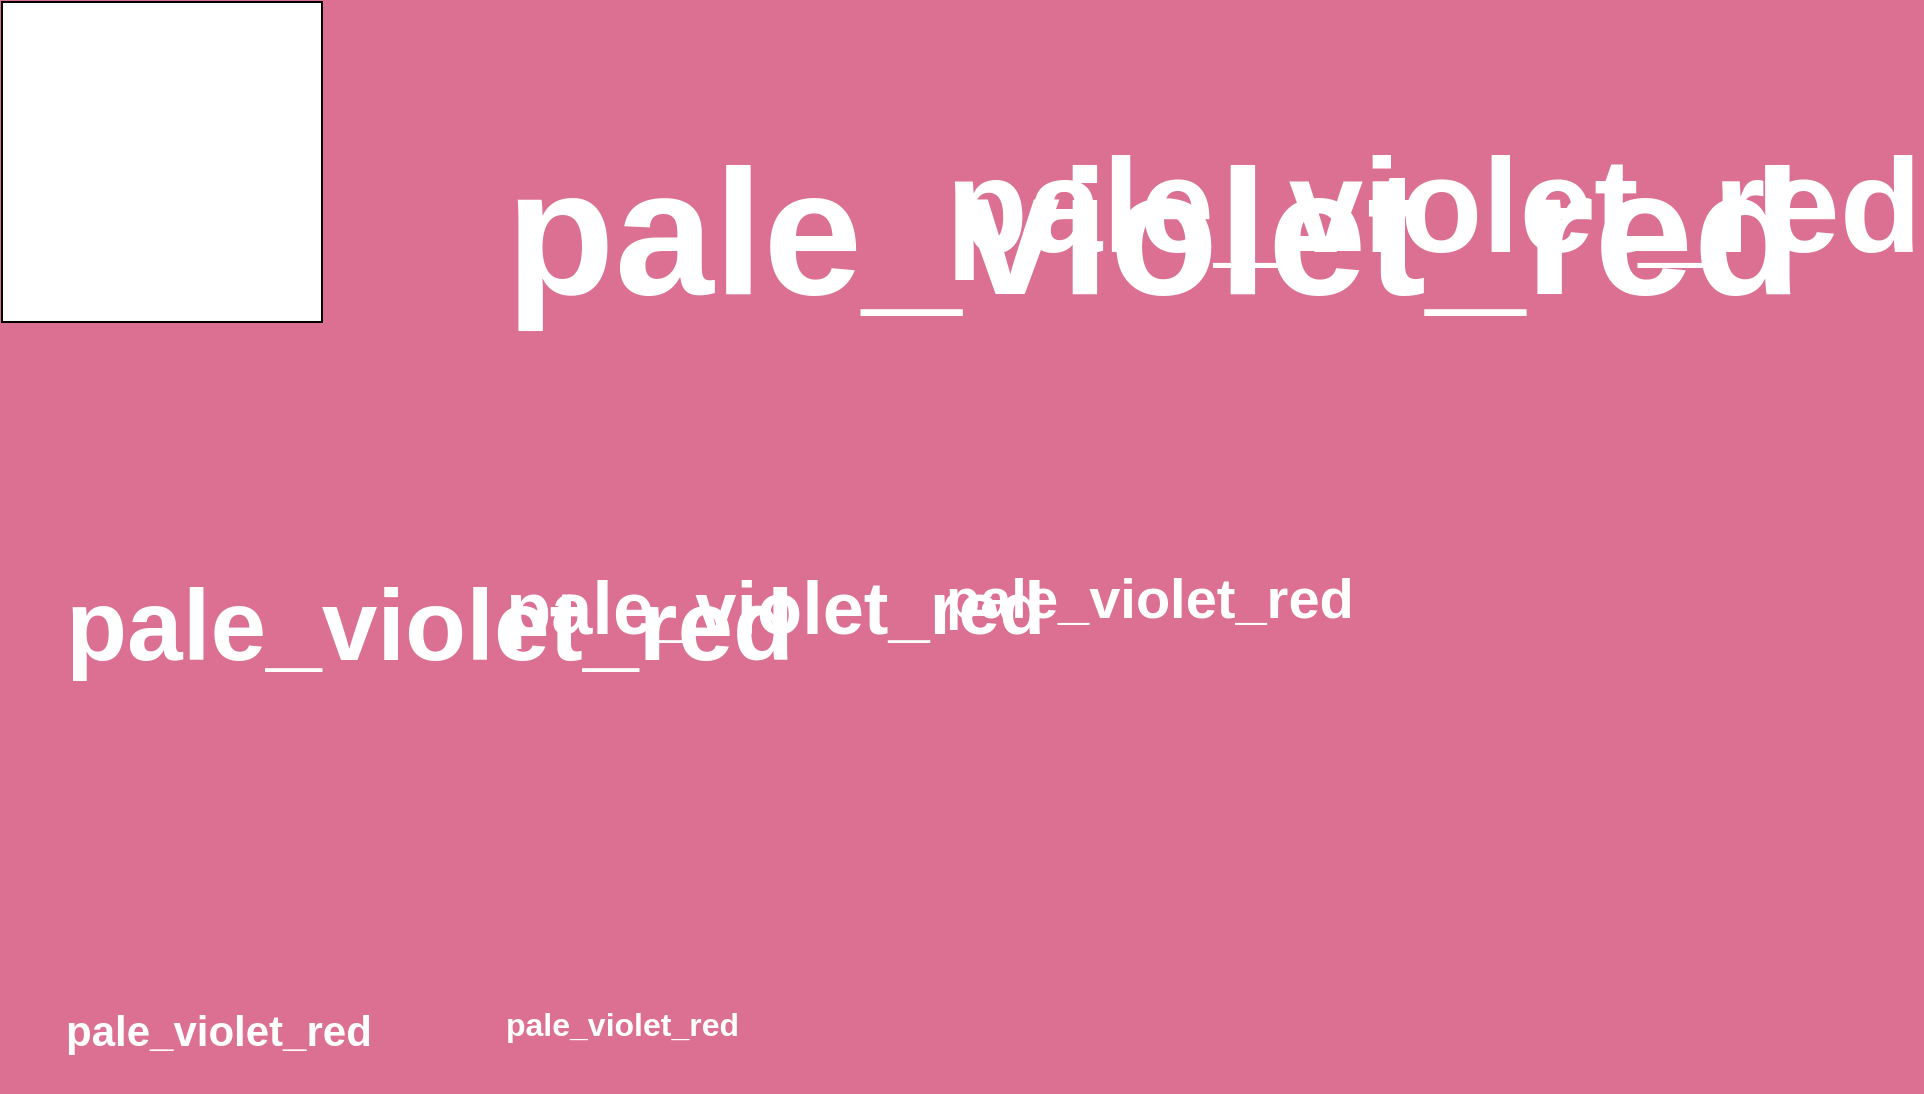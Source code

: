 <mxfile>
  <diagram id="VpZ" name="pale_violet_red">
    <mxGraphModel dx="0" dy="0" background="#DB7093" grid="0" gridSize="10" guides="1" tooltips="1" connect="1" arrows="1" fold="1" page="1" pageScale="1" pageWidth="1169" pageHeight="827" math="0" shadow="0">
      <root>
        <mxCell id="page_root_VpZ" parent="VpZ"/>
        <mxCell id="node_root_VpZ" parent="page_root_VpZ"/>
        <mxCell id="VpZ-2" value="" style="whiteSpace=wrap;html=1;fillColor=#ffffff;strokeColor=#000000;fontColor=#000000" vertex="1" parent="node_root_VpZ">
          <mxGeometry x="30" y="30" width="160" height="160" as="geometry"/>
        </mxCell>
        <mxCell id="VpZ-3" value="pale_violet_red" style="whiteSpace=wrap;html=1;fontColor=#FFFFFF;text;fontSize=89;fontStyle=1;fillColor=none" vertex="1" parent="node_root_VpZ">
          <mxGeometry x="280" y="85" width="100" height="50" as="geometry"/>
        </mxCell>
        <mxCell id="VpZ-4" value="pale_violet_red" style="whiteSpace=wrap;html=1;fontColor=#FFFFFF;text;fontSize=67;fontStyle=1;fillColor=none" vertex="1" parent="node_root_VpZ">
          <mxGeometry x="500" y="85" width="100" height="50" as="geometry"/>
        </mxCell>
        <mxCell id="VpZ-5" value="pale_violet_red" style="whiteSpace=wrap;html=1;fontColor=#FFFFFF;text;fontSize=50;fontStyle=1;fillColor=none" vertex="1" parent="node_root_VpZ">
          <mxGeometry x="60" y="305" width="100" height="50" as="geometry"/>
        </mxCell>
        <mxCell id="VpZ-6" value="pale_violet_red" style="whiteSpace=wrap;html=1;fontColor=#FFFFFF;text;fontSize=37;fontStyle=1;fillColor=none" vertex="1" parent="node_root_VpZ">
          <mxGeometry x="280" y="305" width="100" height="50" as="geometry"/>
        </mxCell>
        <mxCell id="VpZ-7" value="pale_violet_red" style="whiteSpace=wrap;html=1;fontColor=#FFFFFF;text;fontSize=28;fontStyle=1;fillColor=none" vertex="1" parent="node_root_VpZ">
          <mxGeometry x="500" y="305" width="100" height="50" as="geometry"/>
        </mxCell>
        <mxCell id="VpZ-8" value="pale_violet_red" style="whiteSpace=wrap;html=1;fontColor=#FFFFFF;text;fontSize=21;fontStyle=1;fillColor=none" vertex="1" parent="node_root_VpZ">
          <mxGeometry x="60" y="525" width="100" height="50" as="geometry"/>
        </mxCell>
        <mxCell id="VpZ-9" value="pale_violet_red" style="whiteSpace=wrap;html=1;fontColor=#FFFFFF;text;fontSize=16;fontStyle=1;fillColor=none" vertex="1" parent="node_root_VpZ">
          <mxGeometry x="280" y="525" width="100" height="50" as="geometry"/>
        </mxCell>
      </root>
    </mxGraphModel>
  </diagram>
  <diagram id="73o" name="crimson">
    <mxGraphModel dx="0" dy="0" background="#DC143C" grid="0" gridSize="10" guides="1" tooltips="1" connect="1" arrows="1" fold="1" page="1" pageScale="1" pageWidth="1169" pageHeight="827" math="0" shadow="0">
      <root>
        <mxCell id="page_root_73o" parent="73o"/>
        <mxCell id="node_root_73o" parent="page_root_73o"/>
        <mxCell id="73o-2" value="" style="whiteSpace=wrap;html=1;fillColor=#ffffff;strokeColor=#000000;fontColor=#000000" vertex="1" parent="node_root_73o">
          <mxGeometry x="30" y="30" width="160" height="160" as="geometry"/>
        </mxCell>
        <mxCell id="73o-3" value="crimson" style="whiteSpace=wrap;html=1;fontColor=#FFFFFF;text;fontSize=89;fontStyle=1;fillColor=none" vertex="1" parent="node_root_73o">
          <mxGeometry x="280" y="85" width="100" height="50" as="geometry"/>
        </mxCell>
        <mxCell id="73o-4" value="crimson" style="whiteSpace=wrap;html=1;fontColor=#FFFFFF;text;fontSize=67;fontStyle=1;fillColor=none" vertex="1" parent="node_root_73o">
          <mxGeometry x="500" y="85" width="100" height="50" as="geometry"/>
        </mxCell>
        <mxCell id="73o-5" value="crimson" style="whiteSpace=wrap;html=1;fontColor=#FFFFFF;text;fontSize=50;fontStyle=1;fillColor=none" vertex="1" parent="node_root_73o">
          <mxGeometry x="60" y="305" width="100" height="50" as="geometry"/>
        </mxCell>
        <mxCell id="73o-6" value="crimson" style="whiteSpace=wrap;html=1;fontColor=#FFFFFF;text;fontSize=37;fontStyle=1;fillColor=none" vertex="1" parent="node_root_73o">
          <mxGeometry x="280" y="305" width="100" height="50" as="geometry"/>
        </mxCell>
        <mxCell id="73o-7" value="crimson" style="whiteSpace=wrap;html=1;fontColor=#FFFFFF;text;fontSize=28;fontStyle=1;fillColor=none" vertex="1" parent="node_root_73o">
          <mxGeometry x="500" y="305" width="100" height="50" as="geometry"/>
        </mxCell>
        <mxCell id="73o-8" value="crimson" style="whiteSpace=wrap;html=1;fontColor=#FFFFFF;text;fontSize=21;fontStyle=1;fillColor=none" vertex="1" parent="node_root_73o">
          <mxGeometry x="60" y="525" width="100" height="50" as="geometry"/>
        </mxCell>
        <mxCell id="73o-9" value="crimson" style="whiteSpace=wrap;html=1;fontColor=#FFFFFF;text;fontSize=16;fontStyle=1;fillColor=none" vertex="1" parent="node_root_73o">
          <mxGeometry x="280" y="525" width="100" height="50" as="geometry"/>
        </mxCell>
      </root>
    </mxGraphModel>
  </diagram>
  <diagram id="ISa" name="gainsboro">
    <mxGraphModel dx="0" dy="0" background="#DCDCDC" grid="0" gridSize="10" guides="1" tooltips="1" connect="1" arrows="1" fold="1" page="1" pageScale="1" pageWidth="1169" pageHeight="827" math="0" shadow="0">
      <root>
        <mxCell id="page_root_ISa" parent="ISa"/>
        <mxCell id="node_root_ISa" parent="page_root_ISa"/>
        <mxCell id="ISa-2" value="" style="whiteSpace=wrap;html=1;fillColor=#ffffff;strokeColor=#000000;fontColor=#000000" vertex="1" parent="node_root_ISa">
          <mxGeometry x="30" y="30" width="160" height="160" as="geometry"/>
        </mxCell>
        <mxCell id="ISa-3" value="gainsboro" style="whiteSpace=wrap;html=1;fontColor=#1F2D3D;text;fontSize=89;fontStyle=1;fillColor=none" vertex="1" parent="node_root_ISa">
          <mxGeometry x="280" y="85" width="100" height="50" as="geometry"/>
        </mxCell>
        <mxCell id="ISa-4" value="gainsboro" style="whiteSpace=wrap;html=1;fontColor=#1F2D3D;text;fontSize=67;fontStyle=1;fillColor=none" vertex="1" parent="node_root_ISa">
          <mxGeometry x="500" y="85" width="100" height="50" as="geometry"/>
        </mxCell>
        <mxCell id="ISa-5" value="gainsboro" style="whiteSpace=wrap;html=1;fontColor=#1F2D3D;text;fontSize=50;fontStyle=1;fillColor=none" vertex="1" parent="node_root_ISa">
          <mxGeometry x="60" y="305" width="100" height="50" as="geometry"/>
        </mxCell>
        <mxCell id="ISa-6" value="gainsboro" style="whiteSpace=wrap;html=1;fontColor=#1F2D3D;text;fontSize=37;fontStyle=1;fillColor=none" vertex="1" parent="node_root_ISa">
          <mxGeometry x="280" y="305" width="100" height="50" as="geometry"/>
        </mxCell>
        <mxCell id="ISa-7" value="gainsboro" style="whiteSpace=wrap;html=1;fontColor=#1F2D3D;text;fontSize=28;fontStyle=1;fillColor=none" vertex="1" parent="node_root_ISa">
          <mxGeometry x="500" y="305" width="100" height="50" as="geometry"/>
        </mxCell>
        <mxCell id="ISa-8" value="gainsboro" style="whiteSpace=wrap;html=1;fontColor=#1F2D3D;text;fontSize=21;fontStyle=1;fillColor=none" vertex="1" parent="node_root_ISa">
          <mxGeometry x="60" y="525" width="100" height="50" as="geometry"/>
        </mxCell>
        <mxCell id="ISa-9" value="gainsboro" style="whiteSpace=wrap;html=1;fontColor=#1F2D3D;text;fontSize=16;fontStyle=1;fillColor=none" vertex="1" parent="node_root_ISa">
          <mxGeometry x="280" y="525" width="100" height="50" as="geometry"/>
        </mxCell>
      </root>
    </mxGraphModel>
  </diagram>
  <diagram id="BTC" name="plum">
    <mxGraphModel dx="0" dy="0" background="#DDA0DD" grid="0" gridSize="10" guides="1" tooltips="1" connect="1" arrows="1" fold="1" page="1" pageScale="1" pageWidth="1169" pageHeight="827" math="0" shadow="0">
      <root>
        <mxCell id="page_root_BTC" parent="BTC"/>
        <mxCell id="node_root_BTC" parent="page_root_BTC"/>
        <mxCell id="BTC-2" value="" style="whiteSpace=wrap;html=1;fillColor=#ffffff;strokeColor=#000000;fontColor=#000000" vertex="1" parent="node_root_BTC">
          <mxGeometry x="30" y="30" width="160" height="160" as="geometry"/>
        </mxCell>
        <mxCell id="BTC-3" value="plum" style="whiteSpace=wrap;html=1;fontColor=#1F2D3D;text;fontSize=89;fontStyle=1;fillColor=none" vertex="1" parent="node_root_BTC">
          <mxGeometry x="280" y="85" width="100" height="50" as="geometry"/>
        </mxCell>
        <mxCell id="BTC-4" value="plum" style="whiteSpace=wrap;html=1;fontColor=#1F2D3D;text;fontSize=67;fontStyle=1;fillColor=none" vertex="1" parent="node_root_BTC">
          <mxGeometry x="500" y="85" width="100" height="50" as="geometry"/>
        </mxCell>
        <mxCell id="BTC-5" value="plum" style="whiteSpace=wrap;html=1;fontColor=#1F2D3D;text;fontSize=50;fontStyle=1;fillColor=none" vertex="1" parent="node_root_BTC">
          <mxGeometry x="60" y="305" width="100" height="50" as="geometry"/>
        </mxCell>
        <mxCell id="BTC-6" value="plum" style="whiteSpace=wrap;html=1;fontColor=#1F2D3D;text;fontSize=37;fontStyle=1;fillColor=none" vertex="1" parent="node_root_BTC">
          <mxGeometry x="280" y="305" width="100" height="50" as="geometry"/>
        </mxCell>
        <mxCell id="BTC-7" value="plum" style="whiteSpace=wrap;html=1;fontColor=#1F2D3D;text;fontSize=28;fontStyle=1;fillColor=none" vertex="1" parent="node_root_BTC">
          <mxGeometry x="500" y="305" width="100" height="50" as="geometry"/>
        </mxCell>
        <mxCell id="BTC-8" value="plum" style="whiteSpace=wrap;html=1;fontColor=#1F2D3D;text;fontSize=21;fontStyle=1;fillColor=none" vertex="1" parent="node_root_BTC">
          <mxGeometry x="60" y="525" width="100" height="50" as="geometry"/>
        </mxCell>
        <mxCell id="BTC-9" value="plum" style="whiteSpace=wrap;html=1;fontColor=#1F2D3D;text;fontSize=16;fontStyle=1;fillColor=none" vertex="1" parent="node_root_BTC">
          <mxGeometry x="280" y="525" width="100" height="50" as="geometry"/>
        </mxCell>
      </root>
    </mxGraphModel>
  </diagram>
  <diagram id="bCZ" name="burly_wood">
    <mxGraphModel dx="0" dy="0" background="#DEB887" grid="0" gridSize="10" guides="1" tooltips="1" connect="1" arrows="1" fold="1" page="1" pageScale="1" pageWidth="1169" pageHeight="827" math="0" shadow="0">
      <root>
        <mxCell id="page_root_bCZ" parent="bCZ"/>
        <mxCell id="node_root_bCZ" parent="page_root_bCZ"/>
        <mxCell id="bCZ-2" value="" style="whiteSpace=wrap;html=1;fillColor=#ffffff;strokeColor=#000000;fontColor=#000000" vertex="1" parent="node_root_bCZ">
          <mxGeometry x="30" y="30" width="160" height="160" as="geometry"/>
        </mxCell>
        <mxCell id="bCZ-3" value="burly_wood" style="whiteSpace=wrap;html=1;fontColor=#1F2D3D;text;fontSize=89;fontStyle=1;fillColor=none" vertex="1" parent="node_root_bCZ">
          <mxGeometry x="280" y="85" width="100" height="50" as="geometry"/>
        </mxCell>
        <mxCell id="bCZ-4" value="burly_wood" style="whiteSpace=wrap;html=1;fontColor=#1F2D3D;text;fontSize=67;fontStyle=1;fillColor=none" vertex="1" parent="node_root_bCZ">
          <mxGeometry x="500" y="85" width="100" height="50" as="geometry"/>
        </mxCell>
        <mxCell id="bCZ-5" value="burly_wood" style="whiteSpace=wrap;html=1;fontColor=#1F2D3D;text;fontSize=50;fontStyle=1;fillColor=none" vertex="1" parent="node_root_bCZ">
          <mxGeometry x="60" y="305" width="100" height="50" as="geometry"/>
        </mxCell>
        <mxCell id="bCZ-6" value="burly_wood" style="whiteSpace=wrap;html=1;fontColor=#1F2D3D;text;fontSize=37;fontStyle=1;fillColor=none" vertex="1" parent="node_root_bCZ">
          <mxGeometry x="280" y="305" width="100" height="50" as="geometry"/>
        </mxCell>
        <mxCell id="bCZ-7" value="burly_wood" style="whiteSpace=wrap;html=1;fontColor=#1F2D3D;text;fontSize=28;fontStyle=1;fillColor=none" vertex="1" parent="node_root_bCZ">
          <mxGeometry x="500" y="305" width="100" height="50" as="geometry"/>
        </mxCell>
        <mxCell id="bCZ-8" value="burly_wood" style="whiteSpace=wrap;html=1;fontColor=#1F2D3D;text;fontSize=21;fontStyle=1;fillColor=none" vertex="1" parent="node_root_bCZ">
          <mxGeometry x="60" y="525" width="100" height="50" as="geometry"/>
        </mxCell>
        <mxCell id="bCZ-9" value="burly_wood" style="whiteSpace=wrap;html=1;fontColor=#1F2D3D;text;fontSize=16;fontStyle=1;fillColor=none" vertex="1" parent="node_root_bCZ">
          <mxGeometry x="280" y="525" width="100" height="50" as="geometry"/>
        </mxCell>
      </root>
    </mxGraphModel>
  </diagram>
  <diagram id="N6V" name="light_cyan">
    <mxGraphModel dx="0" dy="0" background="#E0FFFF" grid="0" gridSize="10" guides="1" tooltips="1" connect="1" arrows="1" fold="1" page="1" pageScale="1" pageWidth="1169" pageHeight="827" math="0" shadow="0">
      <root>
        <mxCell id="page_root_N6V" parent="N6V"/>
        <mxCell id="node_root_N6V" parent="page_root_N6V"/>
        <mxCell id="N6V-2" value="" style="whiteSpace=wrap;html=1;fillColor=#ffffff;strokeColor=#000000;fontColor=#000000" vertex="1" parent="node_root_N6V">
          <mxGeometry x="30" y="30" width="160" height="160" as="geometry"/>
        </mxCell>
        <mxCell id="N6V-3" value="light_cyan" style="whiteSpace=wrap;html=1;fontColor=#1F2D3D;text;fontSize=89;fontStyle=1;fillColor=none" vertex="1" parent="node_root_N6V">
          <mxGeometry x="280" y="85" width="100" height="50" as="geometry"/>
        </mxCell>
        <mxCell id="N6V-4" value="light_cyan" style="whiteSpace=wrap;html=1;fontColor=#1F2D3D;text;fontSize=67;fontStyle=1;fillColor=none" vertex="1" parent="node_root_N6V">
          <mxGeometry x="500" y="85" width="100" height="50" as="geometry"/>
        </mxCell>
        <mxCell id="N6V-5" value="light_cyan" style="whiteSpace=wrap;html=1;fontColor=#1F2D3D;text;fontSize=50;fontStyle=1;fillColor=none" vertex="1" parent="node_root_N6V">
          <mxGeometry x="60" y="305" width="100" height="50" as="geometry"/>
        </mxCell>
        <mxCell id="N6V-6" value="light_cyan" style="whiteSpace=wrap;html=1;fontColor=#1F2D3D;text;fontSize=37;fontStyle=1;fillColor=none" vertex="1" parent="node_root_N6V">
          <mxGeometry x="280" y="305" width="100" height="50" as="geometry"/>
        </mxCell>
        <mxCell id="N6V-7" value="light_cyan" style="whiteSpace=wrap;html=1;fontColor=#1F2D3D;text;fontSize=28;fontStyle=1;fillColor=none" vertex="1" parent="node_root_N6V">
          <mxGeometry x="500" y="305" width="100" height="50" as="geometry"/>
        </mxCell>
        <mxCell id="N6V-8" value="light_cyan" style="whiteSpace=wrap;html=1;fontColor=#1F2D3D;text;fontSize=21;fontStyle=1;fillColor=none" vertex="1" parent="node_root_N6V">
          <mxGeometry x="60" y="525" width="100" height="50" as="geometry"/>
        </mxCell>
        <mxCell id="N6V-9" value="light_cyan" style="whiteSpace=wrap;html=1;fontColor=#1F2D3D;text;fontSize=16;fontStyle=1;fillColor=none" vertex="1" parent="node_root_N6V">
          <mxGeometry x="280" y="525" width="100" height="50" as="geometry"/>
        </mxCell>
      </root>
    </mxGraphModel>
  </diagram>
  <diagram id="ARV" name="lavender">
    <mxGraphModel dx="0" dy="0" background="#E6E6FA" grid="0" gridSize="10" guides="1" tooltips="1" connect="1" arrows="1" fold="1" page="1" pageScale="1" pageWidth="1169" pageHeight="827" math="0" shadow="0">
      <root>
        <mxCell id="page_root_ARV" parent="ARV"/>
        <mxCell id="node_root_ARV" parent="page_root_ARV"/>
        <mxCell id="ARV-2" value="" style="whiteSpace=wrap;html=1;fillColor=#ffffff;strokeColor=#000000;fontColor=#000000" vertex="1" parent="node_root_ARV">
          <mxGeometry x="30" y="30" width="160" height="160" as="geometry"/>
        </mxCell>
        <mxCell id="ARV-3" value="lavender" style="whiteSpace=wrap;html=1;fontColor=#1F2D3D;text;fontSize=89;fontStyle=1;fillColor=none" vertex="1" parent="node_root_ARV">
          <mxGeometry x="280" y="85" width="100" height="50" as="geometry"/>
        </mxCell>
        <mxCell id="ARV-4" value="lavender" style="whiteSpace=wrap;html=1;fontColor=#1F2D3D;text;fontSize=67;fontStyle=1;fillColor=none" vertex="1" parent="node_root_ARV">
          <mxGeometry x="500" y="85" width="100" height="50" as="geometry"/>
        </mxCell>
        <mxCell id="ARV-5" value="lavender" style="whiteSpace=wrap;html=1;fontColor=#1F2D3D;text;fontSize=50;fontStyle=1;fillColor=none" vertex="1" parent="node_root_ARV">
          <mxGeometry x="60" y="305" width="100" height="50" as="geometry"/>
        </mxCell>
        <mxCell id="ARV-6" value="lavender" style="whiteSpace=wrap;html=1;fontColor=#1F2D3D;text;fontSize=37;fontStyle=1;fillColor=none" vertex="1" parent="node_root_ARV">
          <mxGeometry x="280" y="305" width="100" height="50" as="geometry"/>
        </mxCell>
        <mxCell id="ARV-7" value="lavender" style="whiteSpace=wrap;html=1;fontColor=#1F2D3D;text;fontSize=28;fontStyle=1;fillColor=none" vertex="1" parent="node_root_ARV">
          <mxGeometry x="500" y="305" width="100" height="50" as="geometry"/>
        </mxCell>
        <mxCell id="ARV-8" value="lavender" style="whiteSpace=wrap;html=1;fontColor=#1F2D3D;text;fontSize=21;fontStyle=1;fillColor=none" vertex="1" parent="node_root_ARV">
          <mxGeometry x="60" y="525" width="100" height="50" as="geometry"/>
        </mxCell>
        <mxCell id="ARV-9" value="lavender" style="whiteSpace=wrap;html=1;fontColor=#1F2D3D;text;fontSize=16;fontStyle=1;fillColor=none" vertex="1" parent="node_root_ARV">
          <mxGeometry x="280" y="525" width="100" height="50" as="geometry"/>
        </mxCell>
      </root>
    </mxGraphModel>
  </diagram>
  <diagram id="mU5" name="dark_salmon">
    <mxGraphModel dx="0" dy="0" background="#E9967A" grid="0" gridSize="10" guides="1" tooltips="1" connect="1" arrows="1" fold="1" page="1" pageScale="1" pageWidth="1169" pageHeight="827" math="0" shadow="0">
      <root>
        <mxCell id="page_root_mU5" parent="mU5"/>
        <mxCell id="node_root_mU5" parent="page_root_mU5"/>
        <mxCell id="mU5-2" value="" style="whiteSpace=wrap;html=1;fillColor=#ffffff;strokeColor=#000000;fontColor=#000000" vertex="1" parent="node_root_mU5">
          <mxGeometry x="30" y="30" width="160" height="160" as="geometry"/>
        </mxCell>
        <mxCell id="mU5-3" value="dark_salmon" style="whiteSpace=wrap;html=1;fontColor=#1F2D3D;text;fontSize=89;fontStyle=1;fillColor=none" vertex="1" parent="node_root_mU5">
          <mxGeometry x="280" y="85" width="100" height="50" as="geometry"/>
        </mxCell>
        <mxCell id="mU5-4" value="dark_salmon" style="whiteSpace=wrap;html=1;fontColor=#1F2D3D;text;fontSize=67;fontStyle=1;fillColor=none" vertex="1" parent="node_root_mU5">
          <mxGeometry x="500" y="85" width="100" height="50" as="geometry"/>
        </mxCell>
        <mxCell id="mU5-5" value="dark_salmon" style="whiteSpace=wrap;html=1;fontColor=#1F2D3D;text;fontSize=50;fontStyle=1;fillColor=none" vertex="1" parent="node_root_mU5">
          <mxGeometry x="60" y="305" width="100" height="50" as="geometry"/>
        </mxCell>
        <mxCell id="mU5-6" value="dark_salmon" style="whiteSpace=wrap;html=1;fontColor=#1F2D3D;text;fontSize=37;fontStyle=1;fillColor=none" vertex="1" parent="node_root_mU5">
          <mxGeometry x="280" y="305" width="100" height="50" as="geometry"/>
        </mxCell>
        <mxCell id="mU5-7" value="dark_salmon" style="whiteSpace=wrap;html=1;fontColor=#1F2D3D;text;fontSize=28;fontStyle=1;fillColor=none" vertex="1" parent="node_root_mU5">
          <mxGeometry x="500" y="305" width="100" height="50" as="geometry"/>
        </mxCell>
        <mxCell id="mU5-8" value="dark_salmon" style="whiteSpace=wrap;html=1;fontColor=#1F2D3D;text;fontSize=21;fontStyle=1;fillColor=none" vertex="1" parent="node_root_mU5">
          <mxGeometry x="60" y="525" width="100" height="50" as="geometry"/>
        </mxCell>
        <mxCell id="mU5-9" value="dark_salmon" style="whiteSpace=wrap;html=1;fontColor=#1F2D3D;text;fontSize=16;fontStyle=1;fillColor=none" vertex="1" parent="node_root_mU5">
          <mxGeometry x="280" y="525" width="100" height="50" as="geometry"/>
        </mxCell>
      </root>
    </mxGraphModel>
  </diagram>
  <diagram id="WCs" name="violet">
    <mxGraphModel dx="0" dy="0" background="#EE82EE" grid="0" gridSize="10" guides="1" tooltips="1" connect="1" arrows="1" fold="1" page="1" pageScale="1" pageWidth="1169" pageHeight="827" math="0" shadow="0">
      <root>
        <mxCell id="page_root_WCs" parent="WCs"/>
        <mxCell id="node_root_WCs" parent="page_root_WCs"/>
        <mxCell id="WCs-2" value="" style="whiteSpace=wrap;html=1;fillColor=#ffffff;strokeColor=#000000;fontColor=#000000" vertex="1" parent="node_root_WCs">
          <mxGeometry x="30" y="30" width="160" height="160" as="geometry"/>
        </mxCell>
        <mxCell id="WCs-3" value="violet" style="whiteSpace=wrap;html=1;fontColor=#1F2D3D;text;fontSize=89;fontStyle=1;fillColor=none" vertex="1" parent="node_root_WCs">
          <mxGeometry x="280" y="85" width="100" height="50" as="geometry"/>
        </mxCell>
        <mxCell id="WCs-4" value="violet" style="whiteSpace=wrap;html=1;fontColor=#1F2D3D;text;fontSize=67;fontStyle=1;fillColor=none" vertex="1" parent="node_root_WCs">
          <mxGeometry x="500" y="85" width="100" height="50" as="geometry"/>
        </mxCell>
        <mxCell id="WCs-5" value="violet" style="whiteSpace=wrap;html=1;fontColor=#1F2D3D;text;fontSize=50;fontStyle=1;fillColor=none" vertex="1" parent="node_root_WCs">
          <mxGeometry x="60" y="305" width="100" height="50" as="geometry"/>
        </mxCell>
        <mxCell id="WCs-6" value="violet" style="whiteSpace=wrap;html=1;fontColor=#1F2D3D;text;fontSize=37;fontStyle=1;fillColor=none" vertex="1" parent="node_root_WCs">
          <mxGeometry x="280" y="305" width="100" height="50" as="geometry"/>
        </mxCell>
        <mxCell id="WCs-7" value="violet" style="whiteSpace=wrap;html=1;fontColor=#1F2D3D;text;fontSize=28;fontStyle=1;fillColor=none" vertex="1" parent="node_root_WCs">
          <mxGeometry x="500" y="305" width="100" height="50" as="geometry"/>
        </mxCell>
        <mxCell id="WCs-8" value="violet" style="whiteSpace=wrap;html=1;fontColor=#1F2D3D;text;fontSize=21;fontStyle=1;fillColor=none" vertex="1" parent="node_root_WCs">
          <mxGeometry x="60" y="525" width="100" height="50" as="geometry"/>
        </mxCell>
        <mxCell id="WCs-9" value="violet" style="whiteSpace=wrap;html=1;fontColor=#1F2D3D;text;fontSize=16;fontStyle=1;fillColor=none" vertex="1" parent="node_root_WCs">
          <mxGeometry x="280" y="525" width="100" height="50" as="geometry"/>
        </mxCell>
      </root>
    </mxGraphModel>
  </diagram>
  <diagram id="ihw" name="pale_golden_rod">
    <mxGraphModel dx="0" dy="0" background="#EEE8AA" grid="0" gridSize="10" guides="1" tooltips="1" connect="1" arrows="1" fold="1" page="1" pageScale="1" pageWidth="1169" pageHeight="827" math="0" shadow="0">
      <root>
        <mxCell id="page_root_ihw" parent="ihw"/>
        <mxCell id="node_root_ihw" parent="page_root_ihw"/>
        <mxCell id="ihw-2" value="" style="whiteSpace=wrap;html=1;fillColor=#ffffff;strokeColor=#000000;fontColor=#000000" vertex="1" parent="node_root_ihw">
          <mxGeometry x="30" y="30" width="160" height="160" as="geometry"/>
        </mxCell>
        <mxCell id="ihw-3" value="pale_golden_rod" style="whiteSpace=wrap;html=1;fontColor=#1F2D3D;text;fontSize=89;fontStyle=1;fillColor=none" vertex="1" parent="node_root_ihw">
          <mxGeometry x="280" y="85" width="100" height="50" as="geometry"/>
        </mxCell>
        <mxCell id="ihw-4" value="pale_golden_rod" style="whiteSpace=wrap;html=1;fontColor=#1F2D3D;text;fontSize=67;fontStyle=1;fillColor=none" vertex="1" parent="node_root_ihw">
          <mxGeometry x="500" y="85" width="100" height="50" as="geometry"/>
        </mxCell>
        <mxCell id="ihw-5" value="pale_golden_rod" style="whiteSpace=wrap;html=1;fontColor=#1F2D3D;text;fontSize=50;fontStyle=1;fillColor=none" vertex="1" parent="node_root_ihw">
          <mxGeometry x="60" y="305" width="100" height="50" as="geometry"/>
        </mxCell>
        <mxCell id="ihw-6" value="pale_golden_rod" style="whiteSpace=wrap;html=1;fontColor=#1F2D3D;text;fontSize=37;fontStyle=1;fillColor=none" vertex="1" parent="node_root_ihw">
          <mxGeometry x="280" y="305" width="100" height="50" as="geometry"/>
        </mxCell>
        <mxCell id="ihw-7" value="pale_golden_rod" style="whiteSpace=wrap;html=1;fontColor=#1F2D3D;text;fontSize=28;fontStyle=1;fillColor=none" vertex="1" parent="node_root_ihw">
          <mxGeometry x="500" y="305" width="100" height="50" as="geometry"/>
        </mxCell>
        <mxCell id="ihw-8" value="pale_golden_rod" style="whiteSpace=wrap;html=1;fontColor=#1F2D3D;text;fontSize=21;fontStyle=1;fillColor=none" vertex="1" parent="node_root_ihw">
          <mxGeometry x="60" y="525" width="100" height="50" as="geometry"/>
        </mxCell>
        <mxCell id="ihw-9" value="pale_golden_rod" style="whiteSpace=wrap;html=1;fontColor=#1F2D3D;text;fontSize=16;fontStyle=1;fillColor=none" vertex="1" parent="node_root_ihw">
          <mxGeometry x="280" y="525" width="100" height="50" as="geometry"/>
        </mxCell>
      </root>
    </mxGraphModel>
  </diagram>
  <diagram id="19H" name="light_coral">
    <mxGraphModel dx="0" dy="0" background="#F08080" grid="0" gridSize="10" guides="1" tooltips="1" connect="1" arrows="1" fold="1" page="1" pageScale="1" pageWidth="1169" pageHeight="827" math="0" shadow="0">
      <root>
        <mxCell id="page_root_19H" parent="19H"/>
        <mxCell id="node_root_19H" parent="page_root_19H"/>
        <mxCell id="19H-2" value="" style="whiteSpace=wrap;html=1;fillColor=#ffffff;strokeColor=#000000;fontColor=#000000" vertex="1" parent="node_root_19H">
          <mxGeometry x="30" y="30" width="160" height="160" as="geometry"/>
        </mxCell>
        <mxCell id="19H-3" value="light_coral" style="whiteSpace=wrap;html=1;fontColor=#1F2D3D;text;fontSize=89;fontStyle=1;fillColor=none" vertex="1" parent="node_root_19H">
          <mxGeometry x="280" y="85" width="100" height="50" as="geometry"/>
        </mxCell>
        <mxCell id="19H-4" value="light_coral" style="whiteSpace=wrap;html=1;fontColor=#1F2D3D;text;fontSize=67;fontStyle=1;fillColor=none" vertex="1" parent="node_root_19H">
          <mxGeometry x="500" y="85" width="100" height="50" as="geometry"/>
        </mxCell>
        <mxCell id="19H-5" value="light_coral" style="whiteSpace=wrap;html=1;fontColor=#1F2D3D;text;fontSize=50;fontStyle=1;fillColor=none" vertex="1" parent="node_root_19H">
          <mxGeometry x="60" y="305" width="100" height="50" as="geometry"/>
        </mxCell>
        <mxCell id="19H-6" value="light_coral" style="whiteSpace=wrap;html=1;fontColor=#1F2D3D;text;fontSize=37;fontStyle=1;fillColor=none" vertex="1" parent="node_root_19H">
          <mxGeometry x="280" y="305" width="100" height="50" as="geometry"/>
        </mxCell>
        <mxCell id="19H-7" value="light_coral" style="whiteSpace=wrap;html=1;fontColor=#1F2D3D;text;fontSize=28;fontStyle=1;fillColor=none" vertex="1" parent="node_root_19H">
          <mxGeometry x="500" y="305" width="100" height="50" as="geometry"/>
        </mxCell>
        <mxCell id="19H-8" value="light_coral" style="whiteSpace=wrap;html=1;fontColor=#1F2D3D;text;fontSize=21;fontStyle=1;fillColor=none" vertex="1" parent="node_root_19H">
          <mxGeometry x="60" y="525" width="100" height="50" as="geometry"/>
        </mxCell>
        <mxCell id="19H-9" value="light_coral" style="whiteSpace=wrap;html=1;fontColor=#1F2D3D;text;fontSize=16;fontStyle=1;fillColor=none" vertex="1" parent="node_root_19H">
          <mxGeometry x="280" y="525" width="100" height="50" as="geometry"/>
        </mxCell>
      </root>
    </mxGraphModel>
  </diagram>
  <diagram id="dpF" name="khaki">
    <mxGraphModel dx="0" dy="0" background="#F0E68C" grid="0" gridSize="10" guides="1" tooltips="1" connect="1" arrows="1" fold="1" page="1" pageScale="1" pageWidth="1169" pageHeight="827" math="0" shadow="0">
      <root>
        <mxCell id="page_root_dpF" parent="dpF"/>
        <mxCell id="node_root_dpF" parent="page_root_dpF"/>
        <mxCell id="dpF-2" value="" style="whiteSpace=wrap;html=1;fillColor=#ffffff;strokeColor=#000000;fontColor=#000000" vertex="1" parent="node_root_dpF">
          <mxGeometry x="30" y="30" width="160" height="160" as="geometry"/>
        </mxCell>
        <mxCell id="dpF-3" value="khaki" style="whiteSpace=wrap;html=1;fontColor=#1F2D3D;text;fontSize=89;fontStyle=1;fillColor=none" vertex="1" parent="node_root_dpF">
          <mxGeometry x="280" y="85" width="100" height="50" as="geometry"/>
        </mxCell>
        <mxCell id="dpF-4" value="khaki" style="whiteSpace=wrap;html=1;fontColor=#1F2D3D;text;fontSize=67;fontStyle=1;fillColor=none" vertex="1" parent="node_root_dpF">
          <mxGeometry x="500" y="85" width="100" height="50" as="geometry"/>
        </mxCell>
        <mxCell id="dpF-5" value="khaki" style="whiteSpace=wrap;html=1;fontColor=#1F2D3D;text;fontSize=50;fontStyle=1;fillColor=none" vertex="1" parent="node_root_dpF">
          <mxGeometry x="60" y="305" width="100" height="50" as="geometry"/>
        </mxCell>
        <mxCell id="dpF-6" value="khaki" style="whiteSpace=wrap;html=1;fontColor=#1F2D3D;text;fontSize=37;fontStyle=1;fillColor=none" vertex="1" parent="node_root_dpF">
          <mxGeometry x="280" y="305" width="100" height="50" as="geometry"/>
        </mxCell>
        <mxCell id="dpF-7" value="khaki" style="whiteSpace=wrap;html=1;fontColor=#1F2D3D;text;fontSize=28;fontStyle=1;fillColor=none" vertex="1" parent="node_root_dpF">
          <mxGeometry x="500" y="305" width="100" height="50" as="geometry"/>
        </mxCell>
        <mxCell id="dpF-8" value="khaki" style="whiteSpace=wrap;html=1;fontColor=#1F2D3D;text;fontSize=21;fontStyle=1;fillColor=none" vertex="1" parent="node_root_dpF">
          <mxGeometry x="60" y="525" width="100" height="50" as="geometry"/>
        </mxCell>
        <mxCell id="dpF-9" value="khaki" style="whiteSpace=wrap;html=1;fontColor=#1F2D3D;text;fontSize=16;fontStyle=1;fillColor=none" vertex="1" parent="node_root_dpF">
          <mxGeometry x="280" y="525" width="100" height="50" as="geometry"/>
        </mxCell>
      </root>
    </mxGraphModel>
  </diagram>
  <diagram id="RXy" name="alice_blue">
    <mxGraphModel dx="0" dy="0" background="#F0F8FF" grid="0" gridSize="10" guides="1" tooltips="1" connect="1" arrows="1" fold="1" page="1" pageScale="1" pageWidth="1169" pageHeight="827" math="0" shadow="0">
      <root>
        <mxCell id="page_root_RXy" parent="RXy"/>
        <mxCell id="node_root_RXy" parent="page_root_RXy"/>
        <mxCell id="RXy-2" value="" style="whiteSpace=wrap;html=1;fillColor=#ffffff;strokeColor=#000000;fontColor=#000000" vertex="1" parent="node_root_RXy">
          <mxGeometry x="30" y="30" width="160" height="160" as="geometry"/>
        </mxCell>
        <mxCell id="RXy-3" value="alice_blue" style="whiteSpace=wrap;html=1;fontColor=#1F2D3D;text;fontSize=89;fontStyle=1;fillColor=none" vertex="1" parent="node_root_RXy">
          <mxGeometry x="280" y="85" width="100" height="50" as="geometry"/>
        </mxCell>
        <mxCell id="RXy-4" value="alice_blue" style="whiteSpace=wrap;html=1;fontColor=#1F2D3D;text;fontSize=67;fontStyle=1;fillColor=none" vertex="1" parent="node_root_RXy">
          <mxGeometry x="500" y="85" width="100" height="50" as="geometry"/>
        </mxCell>
        <mxCell id="RXy-5" value="alice_blue" style="whiteSpace=wrap;html=1;fontColor=#1F2D3D;text;fontSize=50;fontStyle=1;fillColor=none" vertex="1" parent="node_root_RXy">
          <mxGeometry x="60" y="305" width="100" height="50" as="geometry"/>
        </mxCell>
        <mxCell id="RXy-6" value="alice_blue" style="whiteSpace=wrap;html=1;fontColor=#1F2D3D;text;fontSize=37;fontStyle=1;fillColor=none" vertex="1" parent="node_root_RXy">
          <mxGeometry x="280" y="305" width="100" height="50" as="geometry"/>
        </mxCell>
        <mxCell id="RXy-7" value="alice_blue" style="whiteSpace=wrap;html=1;fontColor=#1F2D3D;text;fontSize=28;fontStyle=1;fillColor=none" vertex="1" parent="node_root_RXy">
          <mxGeometry x="500" y="305" width="100" height="50" as="geometry"/>
        </mxCell>
        <mxCell id="RXy-8" value="alice_blue" style="whiteSpace=wrap;html=1;fontColor=#1F2D3D;text;fontSize=21;fontStyle=1;fillColor=none" vertex="1" parent="node_root_RXy">
          <mxGeometry x="60" y="525" width="100" height="50" as="geometry"/>
        </mxCell>
        <mxCell id="RXy-9" value="alice_blue" style="whiteSpace=wrap;html=1;fontColor=#1F2D3D;text;fontSize=16;fontStyle=1;fillColor=none" vertex="1" parent="node_root_RXy">
          <mxGeometry x="280" y="525" width="100" height="50" as="geometry"/>
        </mxCell>
      </root>
    </mxGraphModel>
  </diagram>
  <diagram id="cf8" name="honey_dew">
    <mxGraphModel dx="0" dy="0" background="#F0FFF0" grid="0" gridSize="10" guides="1" tooltips="1" connect="1" arrows="1" fold="1" page="1" pageScale="1" pageWidth="1169" pageHeight="827" math="0" shadow="0">
      <root>
        <mxCell id="page_root_cf8" parent="cf8"/>
        <mxCell id="node_root_cf8" parent="page_root_cf8"/>
        <mxCell id="cf8-2" value="" style="whiteSpace=wrap;html=1;fillColor=#ffffff;strokeColor=#000000;fontColor=#000000" vertex="1" parent="node_root_cf8">
          <mxGeometry x="30" y="30" width="160" height="160" as="geometry"/>
        </mxCell>
        <mxCell id="cf8-3" value="honey_dew" style="whiteSpace=wrap;html=1;fontColor=#1F2D3D;text;fontSize=89;fontStyle=1;fillColor=none" vertex="1" parent="node_root_cf8">
          <mxGeometry x="280" y="85" width="100" height="50" as="geometry"/>
        </mxCell>
        <mxCell id="cf8-4" value="honey_dew" style="whiteSpace=wrap;html=1;fontColor=#1F2D3D;text;fontSize=67;fontStyle=1;fillColor=none" vertex="1" parent="node_root_cf8">
          <mxGeometry x="500" y="85" width="100" height="50" as="geometry"/>
        </mxCell>
        <mxCell id="cf8-5" value="honey_dew" style="whiteSpace=wrap;html=1;fontColor=#1F2D3D;text;fontSize=50;fontStyle=1;fillColor=none" vertex="1" parent="node_root_cf8">
          <mxGeometry x="60" y="305" width="100" height="50" as="geometry"/>
        </mxCell>
        <mxCell id="cf8-6" value="honey_dew" style="whiteSpace=wrap;html=1;fontColor=#1F2D3D;text;fontSize=37;fontStyle=1;fillColor=none" vertex="1" parent="node_root_cf8">
          <mxGeometry x="280" y="305" width="100" height="50" as="geometry"/>
        </mxCell>
        <mxCell id="cf8-7" value="honey_dew" style="whiteSpace=wrap;html=1;fontColor=#1F2D3D;text;fontSize=28;fontStyle=1;fillColor=none" vertex="1" parent="node_root_cf8">
          <mxGeometry x="500" y="305" width="100" height="50" as="geometry"/>
        </mxCell>
        <mxCell id="cf8-8" value="honey_dew" style="whiteSpace=wrap;html=1;fontColor=#1F2D3D;text;fontSize=21;fontStyle=1;fillColor=none" vertex="1" parent="node_root_cf8">
          <mxGeometry x="60" y="525" width="100" height="50" as="geometry"/>
        </mxCell>
        <mxCell id="cf8-9" value="honey_dew" style="whiteSpace=wrap;html=1;fontColor=#1F2D3D;text;fontSize=16;fontStyle=1;fillColor=none" vertex="1" parent="node_root_cf8">
          <mxGeometry x="280" y="525" width="100" height="50" as="geometry"/>
        </mxCell>
      </root>
    </mxGraphModel>
  </diagram>
  <diagram id="CBH" name="azure">
    <mxGraphModel dx="0" dy="0" background="#F0FFFF" grid="0" gridSize="10" guides="1" tooltips="1" connect="1" arrows="1" fold="1" page="1" pageScale="1" pageWidth="1169" pageHeight="827" math="0" shadow="0">
      <root>
        <mxCell id="page_root_CBH" parent="CBH"/>
        <mxCell id="node_root_CBH" parent="page_root_CBH"/>
        <mxCell id="CBH-2" value="" style="whiteSpace=wrap;html=1;fillColor=#ffffff;strokeColor=#000000;fontColor=#000000" vertex="1" parent="node_root_CBH">
          <mxGeometry x="30" y="30" width="160" height="160" as="geometry"/>
        </mxCell>
        <mxCell id="CBH-3" value="azure" style="whiteSpace=wrap;html=1;fontColor=#1F2D3D;text;fontSize=89;fontStyle=1;fillColor=none" vertex="1" parent="node_root_CBH">
          <mxGeometry x="280" y="85" width="100" height="50" as="geometry"/>
        </mxCell>
        <mxCell id="CBH-4" value="azure" style="whiteSpace=wrap;html=1;fontColor=#1F2D3D;text;fontSize=67;fontStyle=1;fillColor=none" vertex="1" parent="node_root_CBH">
          <mxGeometry x="500" y="85" width="100" height="50" as="geometry"/>
        </mxCell>
        <mxCell id="CBH-5" value="azure" style="whiteSpace=wrap;html=1;fontColor=#1F2D3D;text;fontSize=50;fontStyle=1;fillColor=none" vertex="1" parent="node_root_CBH">
          <mxGeometry x="60" y="305" width="100" height="50" as="geometry"/>
        </mxCell>
        <mxCell id="CBH-6" value="azure" style="whiteSpace=wrap;html=1;fontColor=#1F2D3D;text;fontSize=37;fontStyle=1;fillColor=none" vertex="1" parent="node_root_CBH">
          <mxGeometry x="280" y="305" width="100" height="50" as="geometry"/>
        </mxCell>
        <mxCell id="CBH-7" value="azure" style="whiteSpace=wrap;html=1;fontColor=#1F2D3D;text;fontSize=28;fontStyle=1;fillColor=none" vertex="1" parent="node_root_CBH">
          <mxGeometry x="500" y="305" width="100" height="50" as="geometry"/>
        </mxCell>
        <mxCell id="CBH-8" value="azure" style="whiteSpace=wrap;html=1;fontColor=#1F2D3D;text;fontSize=21;fontStyle=1;fillColor=none" vertex="1" parent="node_root_CBH">
          <mxGeometry x="60" y="525" width="100" height="50" as="geometry"/>
        </mxCell>
        <mxCell id="CBH-9" value="azure" style="whiteSpace=wrap;html=1;fontColor=#1F2D3D;text;fontSize=16;fontStyle=1;fillColor=none" vertex="1" parent="node_root_CBH">
          <mxGeometry x="280" y="525" width="100" height="50" as="geometry"/>
        </mxCell>
      </root>
    </mxGraphModel>
  </diagram>
</mxfile>